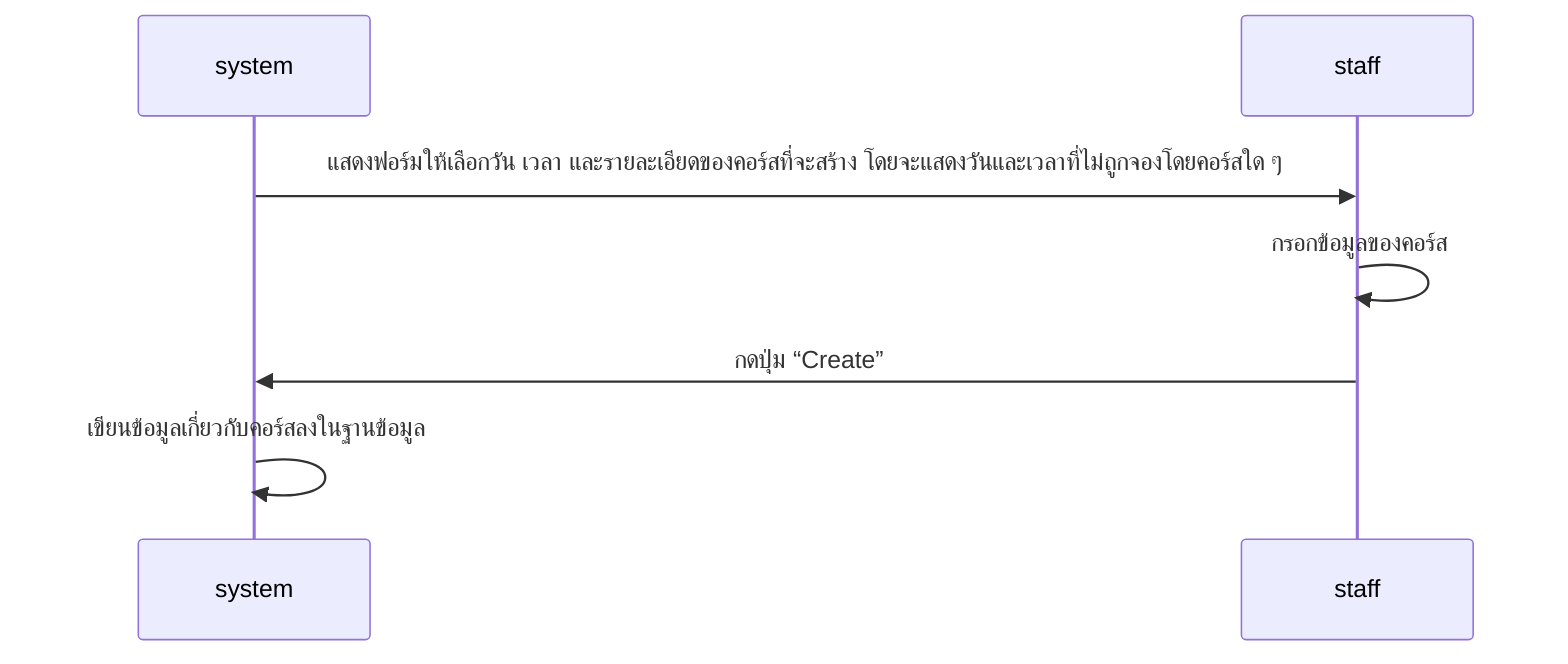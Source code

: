 sequenceDiagram
    participant system
    participant staff
    system->>staff: แสดงฟอร์มให้เลือกวัน เวลา และรายละเอียดของคอร์สที่จะสร้าง โดยจะแสดงวันและเวลาที่ไม่ถูกจองโดยคอร์สใด ๆ
    staff->>staff: กรอกข้อมูลของคอร์ส
    staff->>system: กดปุ่ม “Create”
    system->>system: เขียนข้อมูลเกี่ยวกับคอร์สลงในฐานข้อมูล